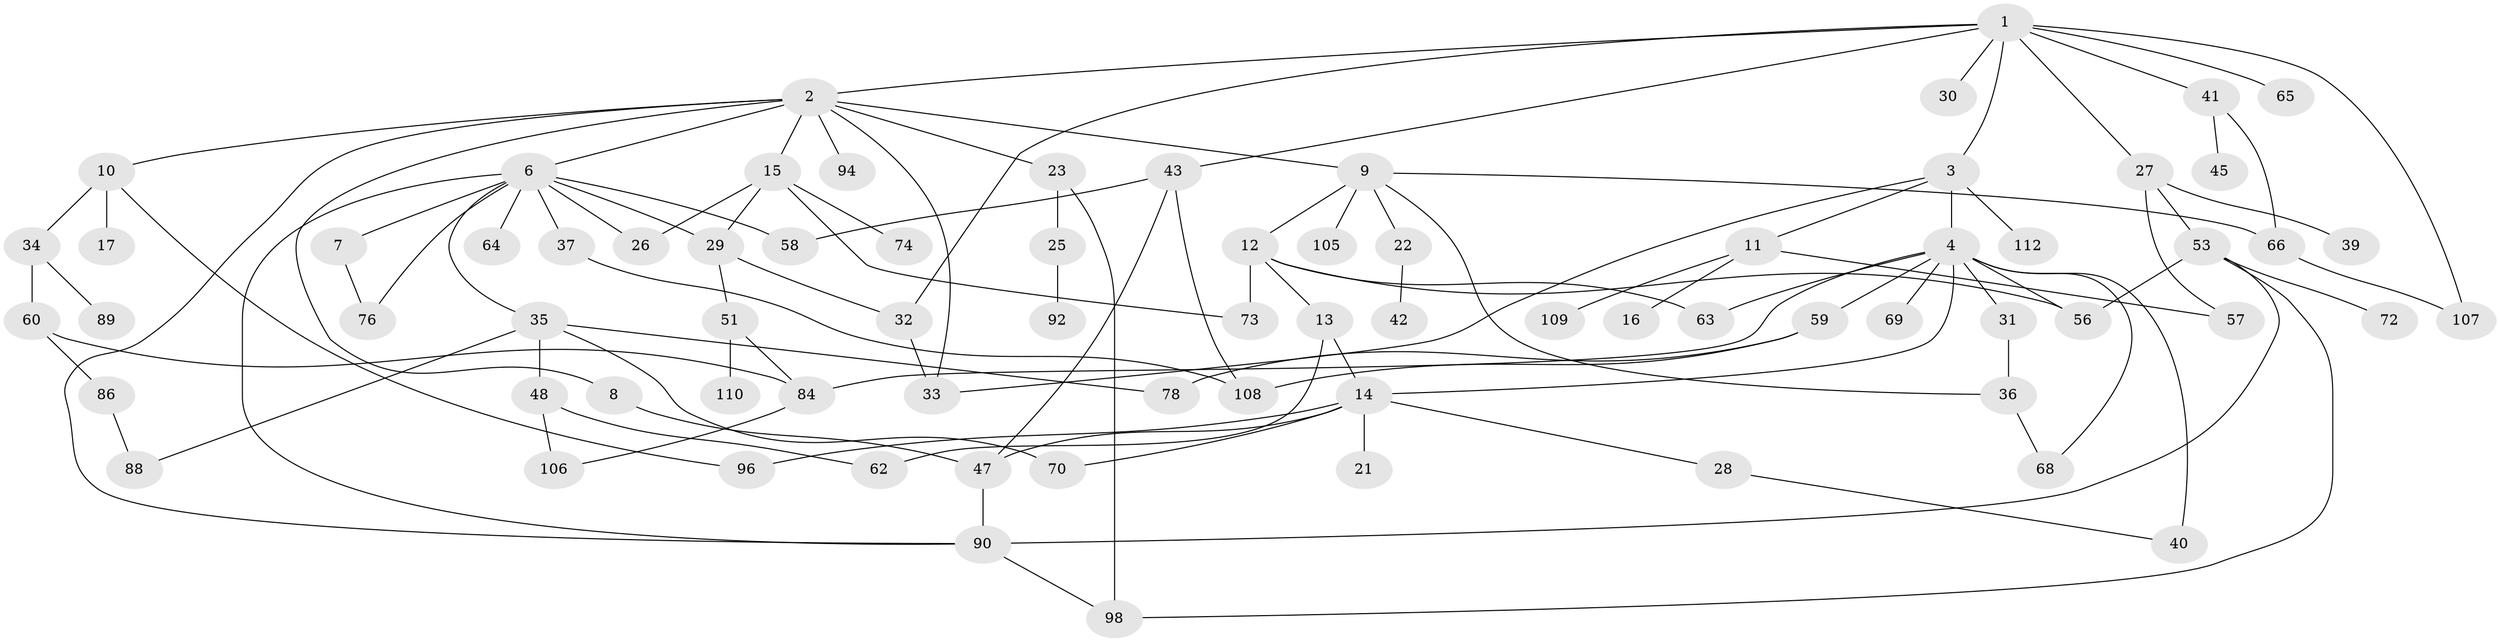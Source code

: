 // original degree distribution, {7: 0.05128205128205128, 5: 0.06837606837606838, 6: 0.008547008547008548, 2: 0.3504273504273504, 4: 0.07692307692307693, 3: 0.2222222222222222, 1: 0.2222222222222222}
// Generated by graph-tools (version 1.1) at 2025/10/02/27/25 16:10:56]
// undirected, 76 vertices, 110 edges
graph export_dot {
graph [start="1"]
  node [color=gray90,style=filled];
  1 [super="+20"];
  2 [super="+5"];
  3 [super="+79"];
  4 [super="+19"];
  6 [super="+18"];
  7;
  8;
  9 [super="+24"];
  10 [super="+117"];
  11 [super="+99"];
  12 [super="+67"];
  13 [super="+82"];
  14 [super="+38"];
  15 [super="+49"];
  16 [super="+83"];
  17;
  21;
  22 [super="+75"];
  23 [super="+101"];
  25 [super="+55"];
  26;
  27 [super="+97"];
  28 [super="+85"];
  29 [super="+81"];
  30 [super="+111"];
  31 [super="+52"];
  32 [super="+116"];
  33 [super="+87"];
  34 [super="+50"];
  35 [super="+46"];
  36 [super="+44"];
  37;
  39;
  40 [super="+114"];
  41 [super="+115"];
  42;
  43 [super="+71"];
  45 [super="+80"];
  47 [super="+61"];
  48 [super="+104"];
  51 [super="+91"];
  53 [super="+54"];
  56;
  57;
  58;
  59;
  60;
  62;
  63;
  64;
  65;
  66;
  68;
  69;
  70;
  72 [super="+93"];
  73;
  74;
  76 [super="+77"];
  78 [super="+100"];
  84 [super="+95"];
  86 [super="+103"];
  88;
  89;
  90 [super="+102"];
  92;
  94;
  96;
  98;
  105;
  106;
  107 [super="+113"];
  108;
  109;
  110;
  112;
  1 -- 2;
  1 -- 3;
  1 -- 27;
  1 -- 30;
  1 -- 65;
  1 -- 32;
  1 -- 43;
  1 -- 41;
  1 -- 107;
  2 -- 10;
  2 -- 23;
  2 -- 94;
  2 -- 33;
  2 -- 6;
  2 -- 8;
  2 -- 9;
  2 -- 15;
  2 -- 90;
  3 -- 4 [weight=2];
  3 -- 11;
  3 -- 112;
  3 -- 33;
  4 -- 14;
  4 -- 40 [weight=2];
  4 -- 56;
  4 -- 59;
  4 -- 68;
  4 -- 69;
  4 -- 84;
  4 -- 31;
  4 -- 63;
  6 -- 7;
  6 -- 26;
  6 -- 58;
  6 -- 76;
  6 -- 64;
  6 -- 35;
  6 -- 37;
  6 -- 29;
  6 -- 90;
  7 -- 76;
  8 -- 47;
  9 -- 12;
  9 -- 22;
  9 -- 105;
  9 -- 66;
  9 -- 36;
  10 -- 17;
  10 -- 34 [weight=2];
  10 -- 96;
  11 -- 16;
  11 -- 109;
  11 -- 57;
  12 -- 13;
  12 -- 73;
  12 -- 56;
  12 -- 63;
  13 -- 62;
  13 -- 14;
  14 -- 21;
  14 -- 28;
  14 -- 96;
  14 -- 47;
  14 -- 70;
  15 -- 29;
  15 -- 73;
  15 -- 26;
  15 -- 74;
  22 -- 42;
  23 -- 25;
  23 -- 98;
  25 -- 92;
  27 -- 39;
  27 -- 53;
  27 -- 57;
  28 -- 40;
  29 -- 32;
  29 -- 51;
  31 -- 36;
  32 -- 33 [weight=2];
  34 -- 60;
  34 -- 89;
  35 -- 48;
  35 -- 70;
  35 -- 88;
  35 -- 78;
  36 -- 68;
  37 -- 108;
  41 -- 45;
  41 -- 66;
  43 -- 58;
  43 -- 108;
  43 -- 47;
  47 -- 90;
  48 -- 62;
  48 -- 106;
  51 -- 84;
  51 -- 110;
  53 -- 72;
  53 -- 90;
  53 -- 56;
  53 -- 98;
  59 -- 108;
  59 -- 78;
  60 -- 86;
  60 -- 84;
  66 -- 107;
  84 -- 106;
  86 -- 88;
  90 -- 98;
}
